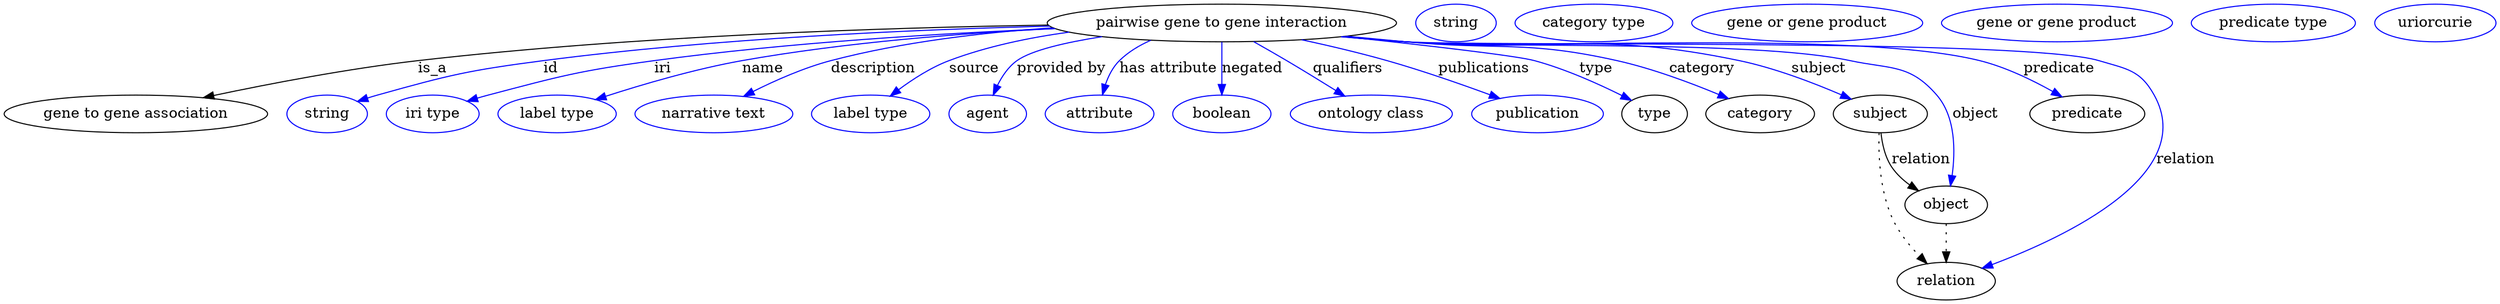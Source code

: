 digraph {
	graph [bb="0,0,2380.9,283"];
	node [label="\N"];
	"pairwise gene to gene interaction"	 [height=0.5,
		label="pairwise gene to gene interaction",
		pos="1164.1,265",
		width=4.6399];
	"gene to gene association"	 [height=0.5,
		pos="126.09,178",
		width=3.5025];
	"pairwise gene to gene interaction" -> "gene to gene association"	 [label=is_a,
		lp="407.09,221.5",
		pos="e,192.34,193.37 1002.7,260.17 812.2,253.98 506.78,242.44 393.09,229 328.26,221.33 255.53,207.06 202.37,195.56"];
	id	 [color=blue,
		height=0.5,
		label=string,
		pos="308.09,178",
		width=1.0652];
	"pairwise gene to gene interaction" -> id	 [color=blue,
		label=id,
		lp="522.09,221.5",
		pos="e,337.29,189.77 1006.6,258.97 845.56,252.31 606.49,240.95 515.09,229 443.53,219.64 425.42,216.06 356.09,196 353.11,195.14 350.05,\
194.18 346.99,193.16",
		style=solid];
	iri	 [color=blue,
		height=0.5,
		label="iri type",
		pos="409.09,178",
		width=1.2277];
	"pairwise gene to gene interaction" -> iri	 [color=blue,
		label=iri,
		lp="629.09,221.5",
		pos="e,442.26,189.96 1003.1,260.17 894.76,255.49 748.87,246.41 621.09,229 549.58,219.26 531.72,214.97 462.09,196 458.75,195.09 455.32,\
194.09 451.88,193.03",
		style=solid];
	name	 [color=blue,
		height=0.5,
		label="label type",
		pos="528.09,178",
		width=1.5707];
	"pairwise gene to gene interaction" -> name	 [color=blue,
		label=name,
		lp="725.09,221.5",
		pos="e,566.23,191.42 1015.9,256.63 904.93,249.74 762.75,239.46 705.09,229 660.51,220.92 611.06,206.16 575.78,194.59",
		style=solid];
	description	 [color=blue,
		height=0.5,
		label="narrative text",
		pos="678.09,178",
		width=2.0943];
	"pairwise gene to gene interaction" -> description	 [color=blue,
		label=description,
		lp="830.09,221.5",
		pos="e,707.22,194.67 1018.6,256.03 932.16,249.73 831.4,240.4 789.09,229 763.76,222.17 736.99,210.04 716.09,199.32",
		style=solid];
	source	 [color=blue,
		height=0.5,
		label="label type",
		pos="828.09,178",
		width=1.5707];
	"pairwise gene to gene interaction" -> source	 [color=blue,
		label=source,
		lp="927.59,221.5",
		pos="e,847.66,195.05 1038.2,253.1 984.24,246.88 927.96,238.56 903.09,229 886.05,222.45 869.06,211.37 855.57,201.21",
		style=solid];
	"provided by"	 [color=blue,
		height=0.5,
		label=agent,
		pos="940.09,178",
		width=1.0291];
	"pairwise gene to gene interaction" -> "provided by"	 [color=blue,
		label="provided by",
		lp="1010.6,221.5",
		pos="e,945.44,195.81 1047.7,252.08 1013.6,246.48 981.8,238.9 968.09,229 959.91,223.1 953.85,214.04 949.5,205.18",
		style=solid];
	"has attribute"	 [color=blue,
		height=0.5,
		label=attribute,
		pos="1047.1,178",
		width=1.4443];
	"pairwise gene to gene interaction" -> "has attribute"	 [color=blue,
		label="has attribute",
		lp="1113.1,221.5",
		pos="e,1049.9,196.11 1095.5,248.55 1084.7,243.62 1074.4,237.25 1066.1,229 1059.8,222.74 1055.6,214.22 1052.7,205.93",
		style=solid];
	negated	 [color=blue,
		height=0.5,
		label=boolean,
		pos="1164.1,178",
		width=1.2999];
	"pairwise gene to gene interaction" -> negated	 [color=blue,
		label=negated,
		lp="1193.1,221.5",
		pos="e,1164.1,196 1164.1,246.97 1164.1,235.19 1164.1,219.56 1164.1,206.16",
		style=solid];
	qualifiers	 [color=blue,
		height=0.5,
		label="ontology class",
		pos="1306.1,178",
		width=2.1484];
	"pairwise gene to gene interaction" -> qualifiers	 [color=blue,
		label=qualifiers,
		lp="1283.1,221.5",
		pos="e,1280,195.04 1195.1,247.31 1205.1,241.55 1216.1,235.08 1226.1,229 1241,219.94 1257.2,209.65 1271.2,200.7",
		style=solid];
	publications	 [color=blue,
		height=0.5,
		label=publication,
		pos="1464.1,178",
		width=1.7512];
	"pairwise gene to gene interaction" -> publications	 [color=blue,
		label=publications,
		lp="1409.1,221.5",
		pos="e,1426.8,192.64 1242,249.03 1267.4,243.32 1295.6,236.44 1321.1,229 1353.7,219.49 1389.7,206.63 1417.4,196.21",
		style=solid];
	type	 [height=0.5,
		pos="1576.1,178",
		width=0.86659];
	"pairwise gene to gene interaction" -> type	 [color=blue,
		label=type,
		lp="1517.1,221.5",
		pos="e,1553.1,190.25 1281.4,252.13 1355.3,243.75 1439.9,233.55 1457.1,229 1487.6,220.91 1520.5,206.31 1544,194.81",
		style=solid];
	category	 [height=0.5,
		pos="1677.1,178",
		width=1.4443];
	"pairwise gene to gene interaction" -> category	 [color=blue,
		label=category,
		lp="1621.1,221.5",
		pos="e,1645.3,192.28 1284.8,252.48 1303.3,250.61 1322.2,248.73 1340.1,247 1427.6,238.53 1451.3,248.21 1537.1,229 1571.3,221.34 1608.5,\
207.5 1636,196.17",
		style=solid];
	subject	 [height=0.5,
		pos="1792.1,178",
		width=1.2457];
	"pairwise gene to gene interaction" -> subject	 [color=blue,
		label=subject,
		lp="1733.6,221.5",
		pos="e,1763.1,191.91 1281.9,252.21 1301.3,250.31 1321.3,248.5 1340.1,247 1480.8,235.82 1519,258.27 1657.1,229 1690.8,221.85 1727.3,207.65 \
1753.8,196.05",
		style=solid];
	object	 [height=0.5,
		pos="1855.1,91",
		width=1.1013];
	"pairwise gene to gene interaction" -> object	 [color=blue,
		label=object,
		lp="1884.6,178",
		pos="e,1859.3,109 1280.9,252.07 1300.7,250.17 1320.9,248.38 1340.1,247 1434.2,240.2 1671.9,248.89 1764.1,229 1802.5,220.71 1820.4,225.74 \
1846.1,196 1864.1,175.1 1864,142.36 1860.9,119",
		style=solid];
	predicate	 [height=0.5,
		pos="1991.1,178",
		width=1.5346];
	"pairwise gene to gene interaction" -> predicate	 [color=blue,
		label=predicate,
		lp="1960.6,221.5",
		pos="e,1965.8,194.22 1280,252 1300,250.08 1320.6,248.31 1340.1,247 1461.4,238.81 1769.1,258.43 1887.1,229 1911.7,222.87 1937.3,210.41 \
1956.9,199.34",
		style=solid];
	relation	 [height=0.5,
		pos="1855.1,18",
		width=1.2999];
	"pairwise gene to gene interaction" -> relation	 [color=blue,
		label=relation,
		lp="2086.1,134.5",
		pos="e,1890.6,29.81 1279.5,251.95 1299.7,250.03 1320.5,248.27 1340.1,247 1413.2,242.27 1928.7,249.24 1999.1,229 2026.9,221.02 2040.8,\
221.08 2055.1,196 2098.2,120.55 1971.7,60.367 1900.3,33.394",
		style=solid];
	association_type	 [color=blue,
		height=0.5,
		label=string,
		pos="1387.1,265",
		width=1.0652];
	association_category	 [color=blue,
		height=0.5,
		label="category type",
		pos="1519.1,265",
		width=2.0943];
	subject -> object	 [label=relation,
		lp="1831.1,134.5",
		pos="e,1828,104.3 1792.8,159.73 1793.9,149.39 1796.6,136.64 1803.1,127 1807.4,120.6 1813.2,115 1819.4,110.25"];
	subject -> relation	 [pos="e,1836.3,34.622 1790.9,159.79 1790.2,137.91 1791.6,100.7 1806.1,73 1812,61.782 1820.6,51.015 1829,42.028",
		style=dotted];
	"gene to gene association_subject"	 [color=blue,
		height=0.5,
		label="gene or gene product",
		pos="1723.1,265",
		width=3.0692];
	object -> relation	 [pos="e,1855.1,36.09 1855.1,72.955 1855.1,64.883 1855.1,55.176 1855.1,46.182",
		style=dotted];
	"gene to gene association_object"	 [color=blue,
		height=0.5,
		label="gene or gene product",
		pos="1962.1,265",
		width=3.0692];
	"pairwise gene to gene interaction_predicate"	 [color=blue,
		height=0.5,
		label="predicate type",
		pos="2169.1,265",
		width=2.1845];
	"pairwise gene to gene interaction_relation"	 [color=blue,
		height=0.5,
		label=uriorcurie,
		pos="2323.1,265",
		width=1.6068];
}
